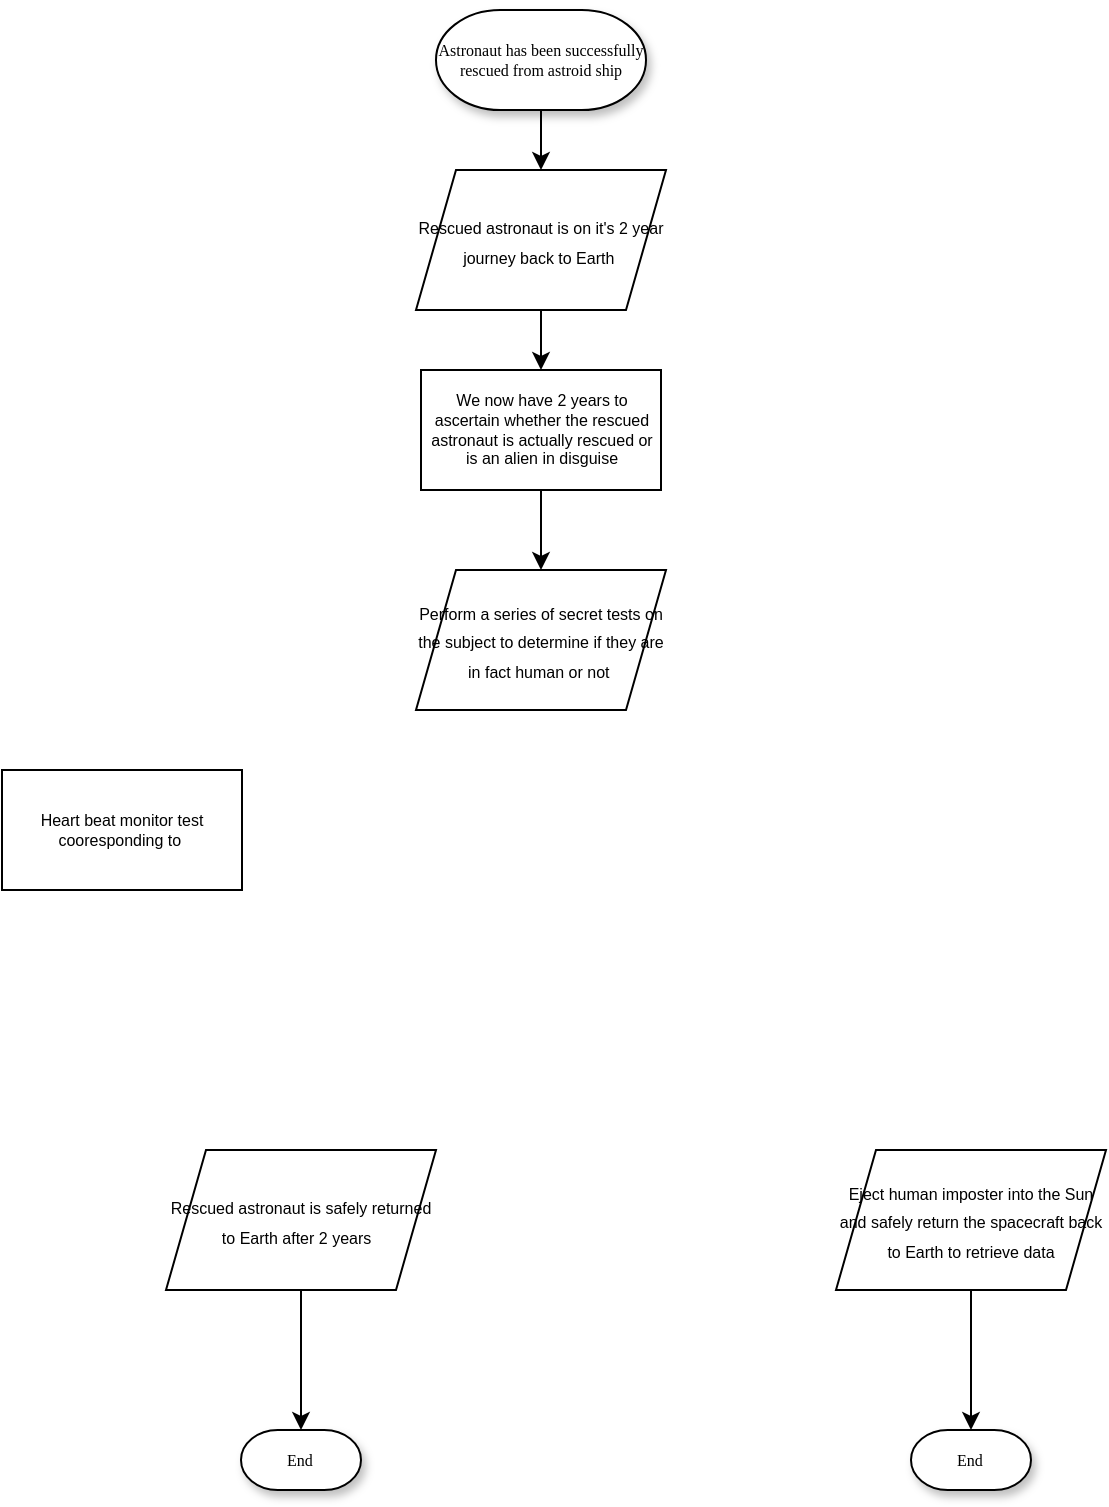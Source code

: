 <mxfile version="20.2.3" type="device"><diagram name="Page-1" id="edf60f1a-56cd-e834-aa8a-f176f3a09ee4"><mxGraphModel dx="868" dy="545" grid="1" gridSize="10" guides="1" tooltips="1" connect="1" arrows="1" fold="1" page="1" pageScale="1" pageWidth="1100" pageHeight="850" background="none" math="0" shadow="0"><root><mxCell id="0"/><mxCell id="1" parent="0"/><mxCell id="60e70716793133e9-30" value="End&amp;nbsp;" style="strokeWidth=1;html=1;shape=mxgraph.flowchart.terminator;whiteSpace=wrap;rounded=0;shadow=1;labelBackgroundColor=none;fontFamily=Verdana;fontSize=8;align=center;" parent="1" vertex="1"><mxGeometry x="272.5" y="740" width="60" height="30" as="geometry"/></mxCell><mxCell id="nk20AUacqGuN6LwyjBct-8" style="edgeStyle=orthogonalEdgeStyle;rounded=0;orthogonalLoop=1;jettySize=auto;html=1;exitX=0.5;exitY=1;exitDx=0;exitDy=0;fontSize=8;fontColor=default;" edge="1" parent="1" source="nk20AUacqGuN6LwyjBct-3" target="nk20AUacqGuN6LwyjBct-7"><mxGeometry relative="1" as="geometry"/></mxCell><mxCell id="nk20AUacqGuN6LwyjBct-3" value="&lt;font style=&quot;font-size: 8px;&quot;&gt;Rescued astronaut is on it's 2 year journey back to Earth&amp;nbsp;&lt;/font&gt;" style="shape=parallelogram;perimeter=parallelogramPerimeter;html=1;fixedSize=1;labelBackgroundColor=none;labelBorderColor=none;fontColor=default;whiteSpace=wrap;" vertex="1" parent="1"><mxGeometry x="360" y="110" width="125" height="70" as="geometry"/></mxCell><mxCell id="nk20AUacqGuN6LwyjBct-6" style="edgeStyle=orthogonalEdgeStyle;rounded=0;orthogonalLoop=1;jettySize=auto;html=1;fontSize=8;fontColor=default;" edge="1" parent="1" source="nk20AUacqGuN6LwyjBct-5" target="nk20AUacqGuN6LwyjBct-3"><mxGeometry relative="1" as="geometry"/></mxCell><mxCell id="nk20AUacqGuN6LwyjBct-5" value="Astronaut has been successfully rescued from astroid ship" style="strokeWidth=1;html=1;shape=mxgraph.flowchart.terminator;whiteSpace=wrap;rounded=0;shadow=1;labelBackgroundColor=none;fontFamily=Verdana;fontSize=8;align=center;" vertex="1" parent="1"><mxGeometry x="370" y="30" width="105" height="50" as="geometry"/></mxCell><mxCell id="nk20AUacqGuN6LwyjBct-16" style="edgeStyle=orthogonalEdgeStyle;rounded=0;orthogonalLoop=1;jettySize=auto;html=1;exitX=0.5;exitY=1;exitDx=0;exitDy=0;entryX=0.5;entryY=0;entryDx=0;entryDy=0;fontSize=8;fontColor=default;" edge="1" parent="1" source="nk20AUacqGuN6LwyjBct-7" target="nk20AUacqGuN6LwyjBct-15"><mxGeometry relative="1" as="geometry"/></mxCell><mxCell id="nk20AUacqGuN6LwyjBct-7" value="We now have 2 years to ascertain whether the rescued astronaut is actually rescued or is an alien in disguise" style="rounded=0;whiteSpace=wrap;html=1;labelBackgroundColor=none;labelBorderColor=none;fontSize=8;fontColor=default;" vertex="1" parent="1"><mxGeometry x="362.5" y="210" width="120" height="60" as="geometry"/></mxCell><mxCell id="nk20AUacqGuN6LwyjBct-11" value="" style="edgeStyle=orthogonalEdgeStyle;rounded=0;orthogonalLoop=1;jettySize=auto;html=1;fontSize=8;fontColor=default;" edge="1" parent="1" source="nk20AUacqGuN6LwyjBct-9" target="60e70716793133e9-30"><mxGeometry relative="1" as="geometry"/></mxCell><mxCell id="nk20AUacqGuN6LwyjBct-9" value="&lt;font style=&quot;font-size: 8px;&quot;&gt;Rescued astronaut is safely returned to Earth after 2 years&amp;nbsp;&amp;nbsp;&lt;/font&gt;" style="shape=parallelogram;perimeter=parallelogramPerimeter;html=1;fixedSize=1;labelBackgroundColor=none;labelBorderColor=none;fontColor=default;whiteSpace=wrap;" vertex="1" parent="1"><mxGeometry x="235" y="600" width="135" height="70" as="geometry"/></mxCell><mxCell id="nk20AUacqGuN6LwyjBct-12" value="End&amp;nbsp;" style="strokeWidth=1;html=1;shape=mxgraph.flowchart.terminator;whiteSpace=wrap;rounded=0;shadow=1;labelBackgroundColor=none;fontFamily=Verdana;fontSize=8;align=center;" vertex="1" parent="1"><mxGeometry x="607.5" y="740" width="60" height="30" as="geometry"/></mxCell><mxCell id="nk20AUacqGuN6LwyjBct-13" value="" style="edgeStyle=orthogonalEdgeStyle;rounded=0;orthogonalLoop=1;jettySize=auto;html=1;fontSize=8;fontColor=default;" edge="1" parent="1" source="nk20AUacqGuN6LwyjBct-14" target="nk20AUacqGuN6LwyjBct-12"><mxGeometry relative="1" as="geometry"/></mxCell><mxCell id="nk20AUacqGuN6LwyjBct-14" value="&lt;font style=&quot;font-size: 8px;&quot;&gt;Eject human imposter into the Sun and safely return the spacecraft back to Earth to retrieve data&lt;/font&gt;" style="shape=parallelogram;perimeter=parallelogramPerimeter;html=1;fixedSize=1;labelBackgroundColor=none;labelBorderColor=none;fontColor=default;whiteSpace=wrap;" vertex="1" parent="1"><mxGeometry x="570" y="600" width="135" height="70" as="geometry"/></mxCell><mxCell id="nk20AUacqGuN6LwyjBct-15" value="&lt;font style=&quot;font-size: 8px;&quot;&gt;Perform a series of secret tests on the subject to determine if they are in fact human or not&amp;nbsp;&lt;/font&gt;" style="shape=parallelogram;perimeter=parallelogramPerimeter;html=1;fixedSize=1;labelBackgroundColor=none;labelBorderColor=none;fontColor=default;whiteSpace=wrap;" vertex="1" parent="1"><mxGeometry x="360" y="310" width="125" height="70" as="geometry"/></mxCell><mxCell id="nk20AUacqGuN6LwyjBct-18" value="Heart beat monitor test cooresponding to&amp;nbsp;" style="rounded=0;whiteSpace=wrap;html=1;labelBackgroundColor=none;labelBorderColor=none;fontSize=8;fontColor=default;" vertex="1" parent="1"><mxGeometry x="153" y="410" width="120" height="60" as="geometry"/></mxCell></root></mxGraphModel></diagram></mxfile>